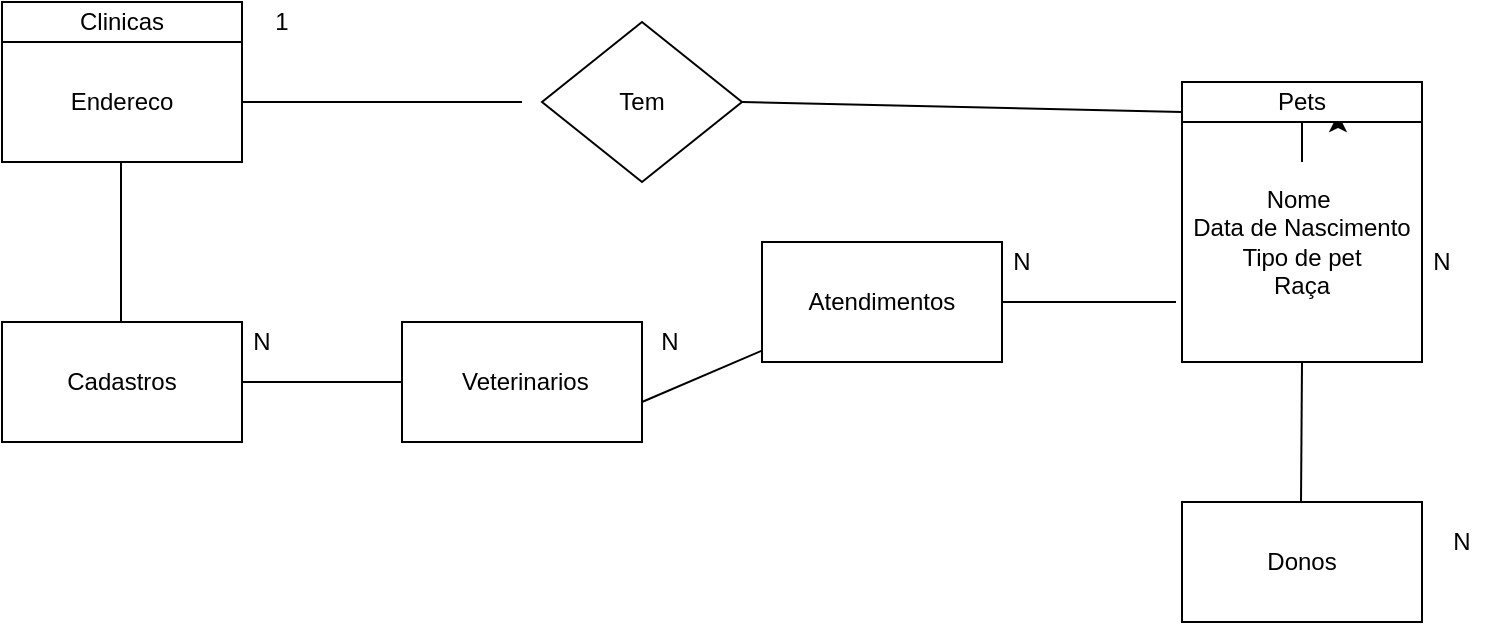 <mxfile version="14.4.2" type="device"><diagram id="xjJuchPSG2F7tZKA0C8X" name="Page-1"><mxGraphModel dx="2062" dy="705" grid="1" gridSize="10" guides="1" tooltips="1" connect="1" arrows="1" fold="1" page="1" pageScale="1" pageWidth="827" pageHeight="1169" math="0" shadow="0"><root><mxCell id="0"/><mxCell id="1" parent="0"/><mxCell id="xAnMLCxew74e3Ug27kbZ-1" value="Endereco" style="rounded=0;whiteSpace=wrap;html=1;" vertex="1" parent="1"><mxGeometry x="60" y="50" width="120" height="60" as="geometry"/></mxCell><mxCell id="xAnMLCxew74e3Ug27kbZ-4" value="" style="endArrow=none;html=1;entryX=0;entryY=0.5;entryDx=0;entryDy=0;exitX=1;exitY=0.5;exitDx=0;exitDy=0;" edge="1" parent="1" source="xAnMLCxew74e3Ug27kbZ-1"><mxGeometry width="50" height="50" relative="1" as="geometry"><mxPoint x="180" y="90" as="sourcePoint"/><mxPoint x="320" y="80" as="targetPoint"/></mxGeometry></mxCell><mxCell id="xAnMLCxew74e3Ug27kbZ-6" value="&lt;span&gt;Clinicas&lt;/span&gt;" style="rounded=0;whiteSpace=wrap;html=1;" vertex="1" parent="1"><mxGeometry x="60" y="30" width="120" height="20" as="geometry"/></mxCell><mxCell id="xAnMLCxew74e3Ug27kbZ-7" value="" style="endArrow=none;html=1;exitX=1;exitY=0.5;exitDx=0;exitDy=0;entryX=0;entryY=0.75;entryDx=0;entryDy=0;" edge="1" parent="1" source="xAnMLCxew74e3Ug27kbZ-24" target="xAnMLCxew74e3Ug27kbZ-9"><mxGeometry width="50" height="50" relative="1" as="geometry"><mxPoint x="440" y="80" as="sourcePoint"/><mxPoint x="640" y="90" as="targetPoint"/><Array as="points"/></mxGeometry></mxCell><mxCell id="xAnMLCxew74e3Ug27kbZ-32" style="edgeStyle=orthogonalEdgeStyle;rounded=0;orthogonalLoop=1;jettySize=auto;html=1;exitX=0.5;exitY=1;exitDx=0;exitDy=0;" edge="1" parent="1" source="xAnMLCxew74e3Ug27kbZ-8"><mxGeometry relative="1" as="geometry"><mxPoint x="710" y="210" as="targetPoint"/></mxGeometry></mxCell><mxCell id="xAnMLCxew74e3Ug27kbZ-8" value="Nome&amp;nbsp;&lt;br&gt;Data de Nascimento&lt;br&gt;Tipo de pet&lt;br&gt;Raça" style="rounded=0;whiteSpace=wrap;html=1;" vertex="1" parent="1"><mxGeometry x="650" y="90" width="120" height="120" as="geometry"/></mxCell><mxCell id="xAnMLCxew74e3Ug27kbZ-19" style="edgeStyle=orthogonalEdgeStyle;rounded=0;orthogonalLoop=1;jettySize=auto;html=1;exitX=0.75;exitY=1;exitDx=0;exitDy=0;entryX=0.65;entryY=-0.033;entryDx=0;entryDy=0;entryPerimeter=0;" edge="1" parent="1" source="xAnMLCxew74e3Ug27kbZ-9" target="xAnMLCxew74e3Ug27kbZ-8"><mxGeometry relative="1" as="geometry"/></mxCell><mxCell id="xAnMLCxew74e3Ug27kbZ-20" style="edgeStyle=orthogonalEdgeStyle;rounded=0;orthogonalLoop=1;jettySize=auto;html=1;entryX=0.5;entryY=0;entryDx=0;entryDy=0;" edge="1" parent="1" source="xAnMLCxew74e3Ug27kbZ-9" target="xAnMLCxew74e3Ug27kbZ-8"><mxGeometry relative="1" as="geometry"/></mxCell><mxCell id="xAnMLCxew74e3Ug27kbZ-9" value="Pets" style="rounded=0;whiteSpace=wrap;html=1;" vertex="1" parent="1"><mxGeometry x="650" y="70" width="120" height="20" as="geometry"/></mxCell><mxCell id="xAnMLCxew74e3Ug27kbZ-11" value="" style="endArrow=none;html=1;entryX=0.5;entryY=1;entryDx=0;entryDy=0;" edge="1" parent="1" target="xAnMLCxew74e3Ug27kbZ-8"><mxGeometry width="50" height="50" relative="1" as="geometry"><mxPoint x="709.5" y="280" as="sourcePoint"/><mxPoint x="709.5" y="220" as="targetPoint"/></mxGeometry></mxCell><mxCell id="xAnMLCxew74e3Ug27kbZ-12" value="Donos" style="rounded=0;whiteSpace=wrap;html=1;" vertex="1" parent="1"><mxGeometry x="650" y="280" width="120" height="60" as="geometry"/></mxCell><mxCell id="xAnMLCxew74e3Ug27kbZ-13" value="" style="endArrow=none;html=1;" edge="1" parent="1"><mxGeometry width="50" height="50" relative="1" as="geometry"><mxPoint x="119.5" y="190" as="sourcePoint"/><mxPoint x="119.5" y="110" as="targetPoint"/><Array as="points"><mxPoint x="119.5" y="160"/></Array></mxGeometry></mxCell><mxCell id="xAnMLCxew74e3Ug27kbZ-14" value="&amp;nbsp;Veterinarios" style="rounded=0;whiteSpace=wrap;html=1;" vertex="1" parent="1"><mxGeometry x="260" y="190" width="120" height="60" as="geometry"/></mxCell><mxCell id="xAnMLCxew74e3Ug27kbZ-15" value="Cadastros" style="rounded=0;whiteSpace=wrap;html=1;" vertex="1" parent="1"><mxGeometry x="60" y="190" width="120" height="60" as="geometry"/></mxCell><mxCell id="xAnMLCxew74e3Ug27kbZ-16" value="" style="endArrow=none;html=1;exitX=0;exitY=0.5;exitDx=0;exitDy=0;" edge="1" parent="1" source="xAnMLCxew74e3Ug27kbZ-14"><mxGeometry width="50" height="50" relative="1" as="geometry"><mxPoint x="180" y="300" as="sourcePoint"/><mxPoint x="180" y="220" as="targetPoint"/><Array as="points"/></mxGeometry></mxCell><mxCell id="xAnMLCxew74e3Ug27kbZ-17" value="" style="endArrow=none;html=1;" edge="1" parent="1"><mxGeometry width="50" height="50" relative="1" as="geometry"><mxPoint x="380" y="230" as="sourcePoint"/><mxPoint x="450" y="200" as="targetPoint"/></mxGeometry></mxCell><mxCell id="xAnMLCxew74e3Ug27kbZ-18" value="Atendimentos" style="rounded=0;whiteSpace=wrap;html=1;" vertex="1" parent="1"><mxGeometry x="440" y="150" width="120" height="60" as="geometry"/></mxCell><mxCell id="xAnMLCxew74e3Ug27kbZ-21" value="" style="endArrow=none;html=1;exitX=1;exitY=0.5;exitDx=0;exitDy=0;" edge="1" parent="1" source="xAnMLCxew74e3Ug27kbZ-18"><mxGeometry width="50" height="50" relative="1" as="geometry"><mxPoint x="560" y="190" as="sourcePoint"/><mxPoint x="647" y="180" as="targetPoint"/></mxGeometry></mxCell><mxCell id="xAnMLCxew74e3Ug27kbZ-22" value="1" style="text;html=1;strokeColor=none;fillColor=none;align=center;verticalAlign=middle;whiteSpace=wrap;rounded=0;" vertex="1" parent="1"><mxGeometry x="180" y="30" width="40" height="20" as="geometry"/></mxCell><mxCell id="xAnMLCxew74e3Ug27kbZ-24" value="Tem" style="rhombus;whiteSpace=wrap;html=1;" vertex="1" parent="1"><mxGeometry x="330" y="40" width="100" height="80" as="geometry"/></mxCell><mxCell id="xAnMLCxew74e3Ug27kbZ-25" value="N" style="text;html=1;strokeColor=none;fillColor=none;align=center;verticalAlign=middle;whiteSpace=wrap;rounded=0;" vertex="1" parent="1"><mxGeometry x="170" y="190" width="40" height="20" as="geometry"/></mxCell><mxCell id="xAnMLCxew74e3Ug27kbZ-27" value="N" style="text;html=1;strokeColor=none;fillColor=none;align=center;verticalAlign=middle;whiteSpace=wrap;rounded=0;" vertex="1" parent="1"><mxGeometry x="374" y="190" width="40" height="20" as="geometry"/></mxCell><mxCell id="xAnMLCxew74e3Ug27kbZ-28" value="N" style="text;html=1;strokeColor=none;fillColor=none;align=center;verticalAlign=middle;whiteSpace=wrap;rounded=0;" vertex="1" parent="1"><mxGeometry x="550" y="150" width="40" height="20" as="geometry"/></mxCell><mxCell id="xAnMLCxew74e3Ug27kbZ-29" value="N" style="text;html=1;strokeColor=none;fillColor=none;align=center;verticalAlign=middle;whiteSpace=wrap;rounded=0;" vertex="1" parent="1"><mxGeometry x="770" y="290" width="40" height="20" as="geometry"/></mxCell><mxCell id="xAnMLCxew74e3Ug27kbZ-30" value="N" style="text;html=1;strokeColor=none;fillColor=none;align=center;verticalAlign=middle;whiteSpace=wrap;rounded=0;" vertex="1" parent="1"><mxGeometry x="760" y="150" width="40" height="20" as="geometry"/></mxCell></root></mxGraphModel></diagram></mxfile>